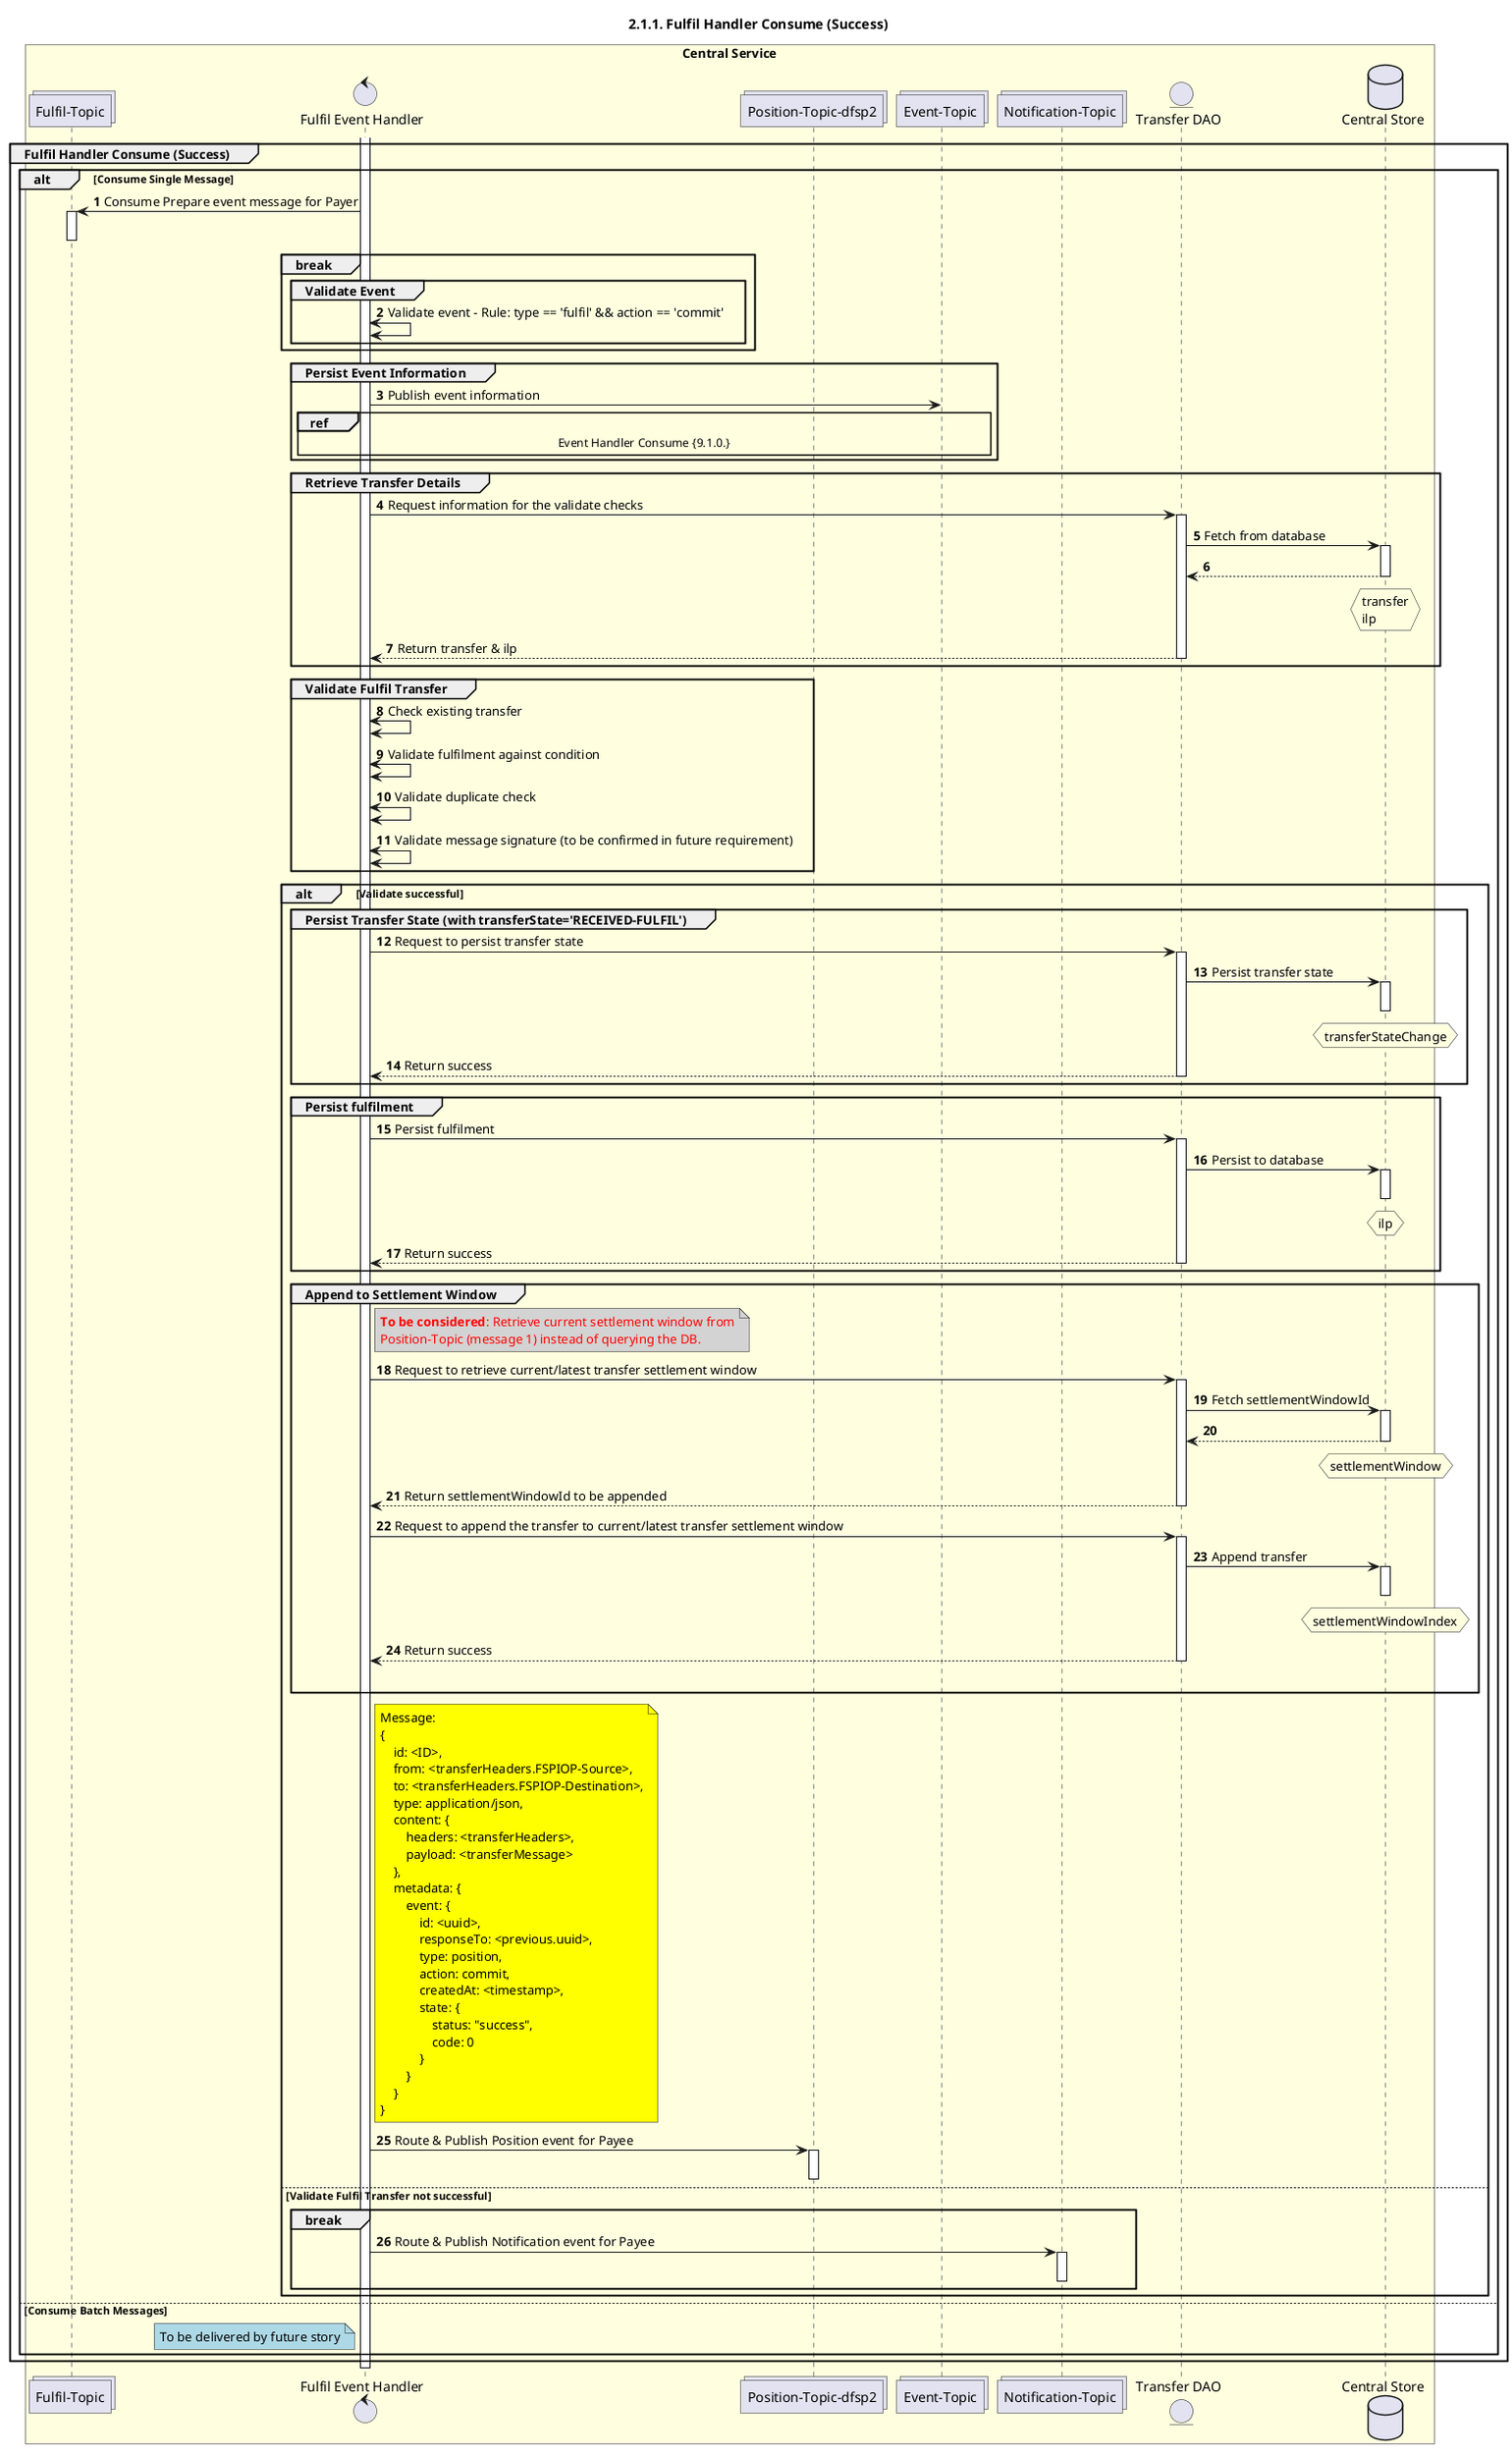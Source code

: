 @startuml
' declate title
title 2.1.1. Fulfil Handler Consume (Success)

autonumber

' Actor Keys:
'   boundary - APIs/Interfaces, etc
'   collections - Kafka Topics
'   control - Kafka Consumers
'   entity - Database Access Objects
'   database - Database Persistance Store

' declare actors
collections "Fulfil-Topic" as TOPIC_FULFIL
control "Fulfil Event Handler" as FULF_HANDLER
collections "Event-Topic" as TOPIC_EVENT
collections "Position-Topic-dfsp2" as TOPIC_POSITION_DFSP2
collections "Notification-Topic" as TOPIC_NOTIFICATIONS
entity "Transfer DAO" as TRANS_DAO
database "Central Store" as DB

box "Central Service" #LightYellow
    participant TOPIC_FULFIL
    participant FULF_HANDLER
    participant TOPIC_POSITION_DFSP2
    participant TOPIC_EVENT
    participant TOPIC_NOTIFICATIONS
    participant TRANS_DAO
    participant DB
end box

' start flow
activate FULF_HANDLER
group Fulfil Handler Consume (Success)
    alt Consume Single Message
        TOPIC_FULFIL <- FULF_HANDLER: Consume Prepare event message for Payer
        activate TOPIC_FULFIL
        deactivate TOPIC_FULFIL

        break
            group Validate Event
                FULF_HANDLER <-> FULF_HANDLER: Validate event - Rule: type == 'fulfil' && action == 'commit'
            end
        end

        group Persist Event Information
            FULF_HANDLER -> TOPIC_EVENT: Publish event information
	        ref over FULF_HANDLER, TOPIC_EVENT :  Event Handler Consume {9.1.0.} 
        end

        group Retrieve Transfer Details
            FULF_HANDLER -> TRANS_DAO: Request information for the validate checks
            activate TRANS_DAO
            TRANS_DAO -> DB: Fetch from database
            activate DB
            DB --> TRANS_DAO
            deactivate DB
            hnote over DB #lightyellow
                transfer
                ilp
            end note
            FULF_HANDLER <-- TRANS_DAO: Return transfer & ilp
            deactivate TRANS_DAO
        end

        group Validate Fulfil Transfer
            FULF_HANDLER <-> FULF_HANDLER: Check existing transfer
            FULF_HANDLER <-> FULF_HANDLER: Validate fulfilment against condition
            FULF_HANDLER <-> FULF_HANDLER: Validate duplicate check
            FULF_HANDLER <-> FULF_HANDLER: Validate message signature (to be confirmed in future requirement)
        end

        alt Validate successful
            group Persist Transfer State (with transferState='RECEIVED-FULFIL')
                FULF_HANDLER -> TRANS_DAO: Request to persist transfer state
                activate TRANS_DAO
                TRANS_DAO -> DB: Persist transfer state
                activate DB
                deactivate DB
                hnote over DB #lightyellow
                    transferStateChange
                end note
                TRANS_DAO --> FULF_HANDLER: Return success
                deactivate TRANS_DAO
            end

            group Persist fulfilment
                FULF_HANDLER -> TRANS_DAO: Persist fulfilment
                activate TRANS_DAO
                TRANS_DAO -> DB: Persist to database
                activate DB
                deactivate DB
                hnote over DB #lightyellow
                    ilp
                end note
                FULF_HANDLER <-- TRANS_DAO: Return success
                deactivate TRANS_DAO
            end

            group Append to Settlement Window
                note right of FULF_HANDLER #lightgray
                    <color #FF0000>**To be considered**: Retrieve current settlement window from</color>
                    <color #FF0000>Position-Topic (message 1) instead of querying the DB.</color>
                end note
                FULF_HANDLER -> TRANS_DAO: Request to retrieve current/latest transfer settlement window
                activate TRANS_DAO
                TRANS_DAO -> DB: Fetch settlementWindowId
                activate DB
                DB --> TRANS_DAO
                deactivate DB
                hnote over DB #lightyellow
                    settlementWindow
                end note
                FULF_HANDLER <-- TRANS_DAO: Return settlementWindowId to be appended
                deactivate TRANS_DAO

                FULF_HANDLER -> TRANS_DAO: Request to append the transfer to current/latest transfer settlement window
                activate TRANS_DAO
                TRANS_DAO -> DB: Append transfer
                activate DB
                deactivate DB
                hnote over DB #lightyellow
                    settlementWindowIndex
                end note
                FULF_HANDLER <-- TRANS_DAO: Return success
                deactivate TRANS_DAO
                |||
            end

            note right of FULF_HANDLER #yellow
                Message:
                {
                    id: <ID>,
                    from: <transferHeaders.FSPIOP-Source>,
                    to: <transferHeaders.FSPIOP-Destination>,
                    type: application/json,
                    content: {
                        headers: <transferHeaders>,
                        payload: <transferMessage>
                    },
                    metadata: {
                        event: {
                            id: <uuid>,
                            responseTo: <previous.uuid>,
                            type: position,
                            action: commit,
                            createdAt: <timestamp>,
                            state: {
                                status: "success",
                                code: 0
                            }
                        }
                    }
                }
            end note
            FULF_HANDLER -> TOPIC_POSITION_DFSP2: Route & Publish Position event for Payee
            activate TOPIC_POSITION_DFSP2
            deactivate TOPIC_POSITION_DFSP2
        else Validate Fulfil Transfer not successful
            break
                FULF_HANDLER -> TOPIC_NOTIFICATIONS: Route & Publish Notification event for Payee
                activate TOPIC_NOTIFICATIONS
                deactivate TOPIC_NOTIFICATIONS
            end
        end

    else Consume Batch Messages
        note left of FULF_HANDLER #lightblue
            To be delivered by future story
        end note
    end
end
deactivate FULF_HANDLER
@enduml
